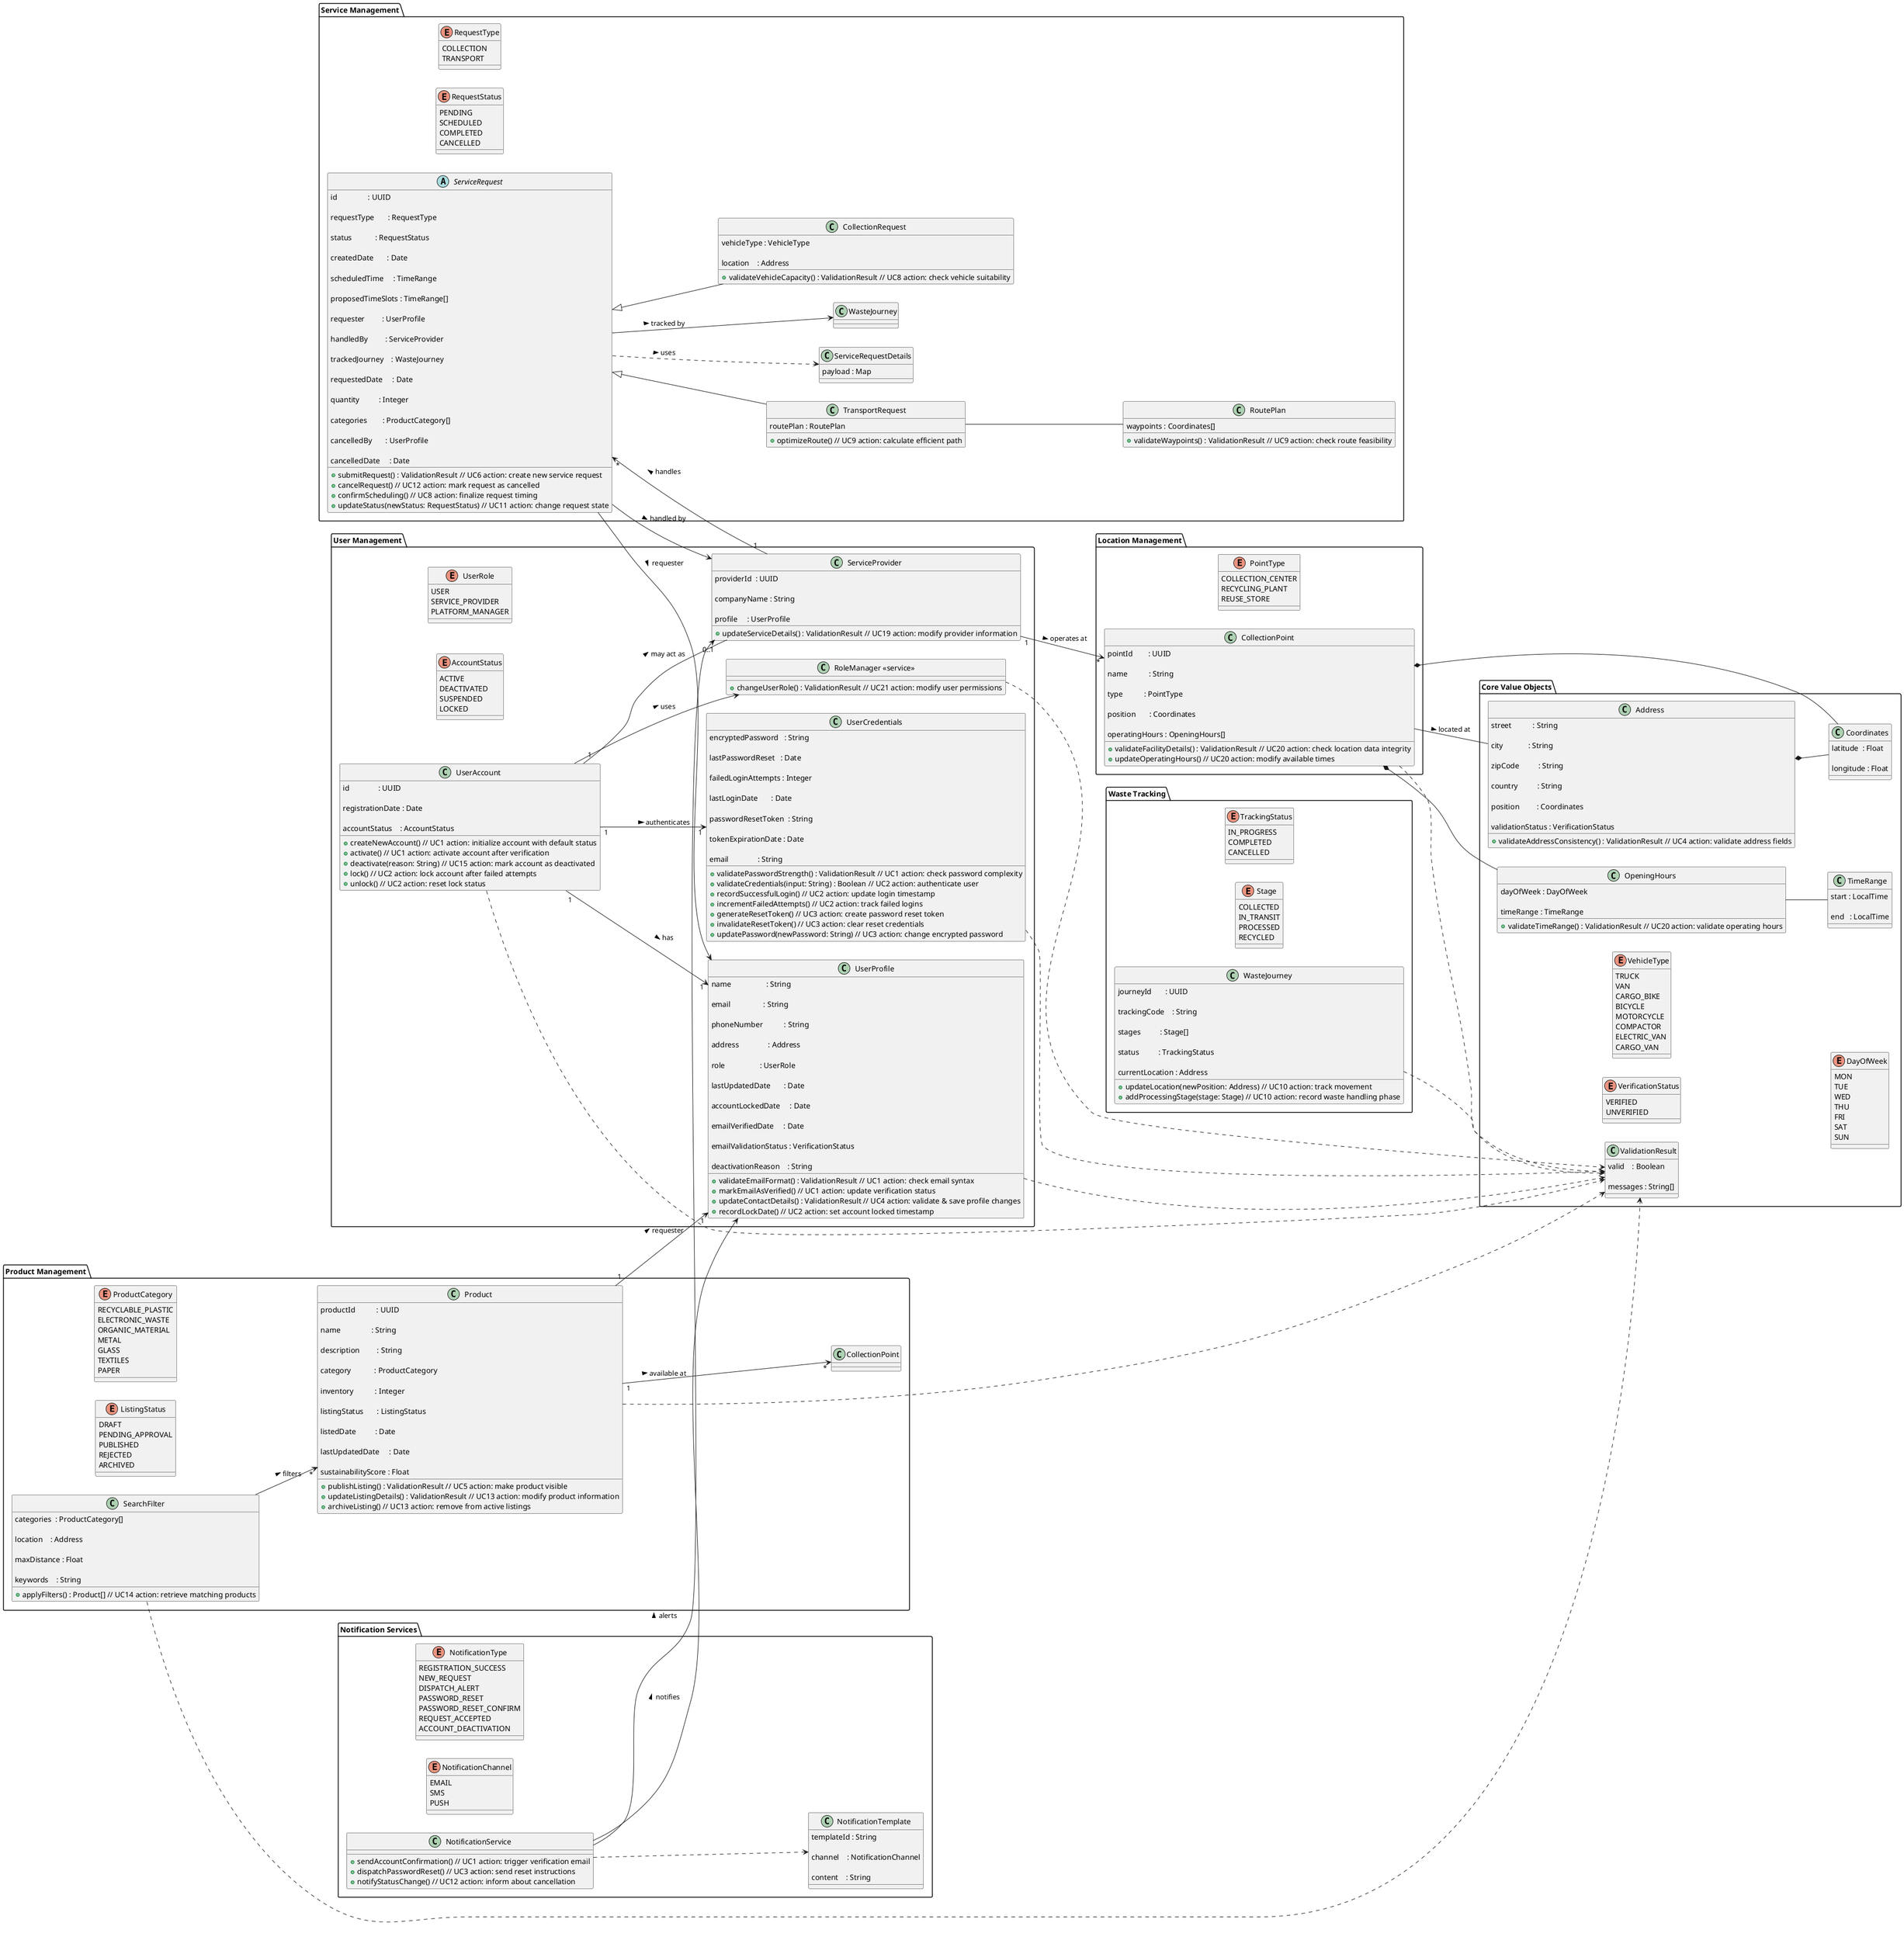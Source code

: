 @startuml
left to right direction
' ──────────────────────────────────────────────
'  CORE VALUE OBJECTS
' ──────────────────────────────────────────────
package "Core Value Objects" {
enum VerificationStatus {
VERIFIED
UNVERIFIED
}
enum VehicleType {
TRUCK
VAN
CARGO_BIKE
BICYCLE
MOTORCYCLE
COMPACTOR
ELECTRIC_VAN
CARGO_VAN
}
enum DayOfWeek {
MON
TUE
WED
THU
FRI
SAT
SUN
}
class ValidationResult {

valid    : Boolean

messages : String[]
}
class Coordinates {

latitude  : Float

longitude : Float
}
class Address {

street           : String

city             : String

zipCode          : String

country          : String

position         : Coordinates

validationStatus : VerificationStatus

+ validateAddressConsistency() : ValidationResult // UC4 action: validate address fields
}
class TimeRange {

start : LocalTime

end   : LocalTime
}
class OpeningHours {

dayOfWeek : DayOfWeek

timeRange : TimeRange

+ validateTimeRange() : ValidationResult // UC20 action: validate operating hours
}
Address *-- Coordinates
OpeningHours -- TimeRange
}
' ──────────────────────────────────────────────
'  USER MANAGEMENT
' ──────────────────────────────────────────────
package "User Management" {
enum UserRole {
USER
SERVICE_PROVIDER
PLATFORM_MANAGER
}
enum AccountStatus {
ACTIVE
DEACTIVATED
SUSPENDED
LOCKED
}
class UserAccount {

id               : UUID

registrationDate : Date

accountStatus    : AccountStatus

+ createNewAccount() // UC1 action: initialize account with default status
+ activate() // UC1 action: activate account after verification
+ deactivate(reason: String) // UC15 action: mark account as deactivated
+ lock() // UC2 action: lock account after failed attempts
+ unlock() // UC2 action: reset lock status
}
class UserProfile {

name                  : String

email                 : String

phoneNumber           : String

address               : Address

role                  : UserRole

lastUpdatedDate       : Date

accountLockedDate     : Date

emailVerifiedDate     : Date

emailValidationStatus : VerificationStatus

deactivationReason    : String

+ validateEmailFormat() : ValidationResult // UC1 action: check email syntax
+ markEmailAsVerified() // UC1 action: update verification status
+ updateContactDetails() : ValidationResult // UC4 action: validate & save profile changes
+ recordLockDate() // UC2 action: set account locked timestamp
}
class UserCredentials {

encryptedPassword   : String

lastPasswordReset   : Date

failedLoginAttempts : Integer

lastLoginDate       : Date

passwordResetToken  : String

tokenExpirationDate : Date

email               : String

+ validatePasswordStrength() : ValidationResult // UC1 action: check password complexity
+ validateCredentials(input: String) : Boolean // UC2 action: authenticate user
+ recordSuccessfulLogin() // UC2 action: update login timestamp
+ incrementFailedAttempts() // UC2 action: track failed logins
+ generateResetToken() // UC3 action: create password reset token
+ invalidateResetToken() // UC3 action: clear reset credentials
+ updatePassword(newPassword: String) // UC3 action: change encrypted password
}
class ServiceProvider {

providerId  : UUID

companyName : String

profile     : UserProfile

+ updateServiceDetails() : ValidationResult // UC19 action: modify provider information
}
class "RoleManager <<service>>" as RoleManager {
+ changeUserRole() : ValidationResult // UC21 action: modify user permissions
}
UserAccount ..> ValidationResult
UserProfile ..> ValidationResult
UserCredentials ..> ValidationResult
RoleManager ..> ValidationResult
UserAccount "1" --> "1" UserProfile : has >
UserAccount "1" --> "1" UserCredentials : authenticates >
UserAccount --> RoleManager : uses >
UserAccount "1" -- "0..1" ServiceProvider : may act as >
}
' ──────────────────────────────────────────────
'  SERVICE MANAGEMENT
' ──────────────────────────────────────────────
package "Service Management" {
enum RequestType {
COLLECTION
TRANSPORT
}
enum RequestStatus {
PENDING
SCHEDULED
COMPLETED
CANCELLED
}
abstract class ServiceRequest {

id                : UUID

requestType       : RequestType

status            : RequestStatus

createdDate       : Date

scheduledTime     : TimeRange

proposedTimeSlots : TimeRange[]

requester         : UserProfile

handledBy         : ServiceProvider

trackedJourney    : WasteJourney

requestedDate     : Date

quantity          : Integer

categories        : ProductCategory[]

cancelledBy       : UserProfile

cancelledDate     : Date

+ submitRequest() : ValidationResult // UC6 action: create new service request
+ cancelRequest() // UC12 action: mark request as cancelled
+ confirmScheduling() // UC8 action: finalize request timing
+ updateStatus(newStatus: RequestStatus) // UC11 action: change request state
}
class CollectionRequest extends ServiceRequest {

vehicleType : VehicleType

location    : Address

+ validateVehicleCapacity() : ValidationResult // UC8 action: check vehicle suitability
}
class TransportRequest extends ServiceRequest {

routePlan : RoutePlan

+ optimizeRoute() // UC9 action: calculate efficient path
}
class ServiceRequestDetails {

payload : Map
}
ServiceRequest ..> ServiceRequestDetails : uses >
class RoutePlan {

waypoints : Coordinates[]

+ validateWaypoints() : ValidationResult // UC9 action: check route feasibility
}
ServiceProvider "1" --> "*" ServiceRequest : handles >

TransportRequest -- RoutePlan
ServiceRequest --> WasteJourney : tracked by >
ServiceRequest --> UserProfile : requester >
ServiceRequest --> ServiceProvider : handled by >
}
' ──────────────────────────────────────────────
'  WASTE TRACKING
' ──────────────────────────────────────────────
package "Waste Tracking" {
enum TrackingStatus {
IN_PROGRESS
COMPLETED
CANCELLED
}
enum Stage {
COLLECTED
IN_TRANSIT
PROCESSED
RECYCLED
}
class WasteJourney {

journeyId       : UUID

trackingCode    : String

stages          : Stage[]

status          : TrackingStatus

currentLocation : Address

+ updateLocation(newPosition: Address) // UC10 action: track movement
+ addProcessingStage(stage: Stage) // UC10 action: record waste handling phase
}
WasteJourney ..> ValidationResult
}
' ──────────────────────────────────────────────
'  PRODUCT MANAGEMENT
' ──────────────────────────────────────────────
package "Product Management" {
enum ProductCategory {
RECYCLABLE_PLASTIC
ELECTRONIC_WASTE
ORGANIC_MATERIAL
METAL
GLASS
TEXTILES
PAPER
}
enum ListingStatus {
DRAFT
PENDING_APPROVAL
PUBLISHED
REJECTED
ARCHIVED
}
class Product {

productId           : UUID

name                : String

description         : String

category            : ProductCategory

inventory           : Integer

listingStatus       : ListingStatus

listedDate          : Date

lastUpdatedDate     : Date

sustainabilityScore : Float

+ publishListing() : ValidationResult // UC5 action: make product visible
+ updateListingDetails() : ValidationResult // UC13 action: modify product information
+ archiveListing() // UC13 action: remove from active listings
}
class SearchFilter {

categories  : ProductCategory[]

location    : Address

maxDistance : Float

keywords    : String

+ applyFilters() : Product[] // UC14 action: retrieve matching products
}
Product ..> ValidationResult
SearchFilter ..> ValidationResult
Product "1" --> "*" CollectionPoint : available at >
Product "1" --> "1" UserProfile      : requester >
SearchFilter --> "*" Product            : filters >
}
' ──────────────────────────────────────────────
'  LOCATION MANAGEMENT
' ──────────────────────────────────────────────
package "Location Management" {
enum PointType {
COLLECTION_CENTER
RECYCLING_PLANT
REUSE_STORE
}
class CollectionPoint {

pointId        : UUID

name           : String

type           : PointType

position       : Coordinates

operatingHours : OpeningHours[]

+ validateFacilityDetails() : ValidationResult // UC20 action: check location data integrity
+ updateOperatingHours() // UC20 action: modify available times
}
CollectionPoint ..> ValidationResult
CollectionPoint *-- Coordinates
CollectionPoint *-- OpeningHours
CollectionPoint -- Address : located at >
ServiceProvider "1" --> "*" CollectionPoint : operates at >
}
' ──────────────────────────────────────────────
'  NOTIFICATION SERVICES
' ──────────────────────────────────────────────
package "Notification Services" {
enum NotificationType {
REGISTRATION_SUCCESS
NEW_REQUEST
DISPATCH_ALERT
PASSWORD_RESET
PASSWORD_RESET_CONFIRM
REQUEST_ACCEPTED
ACCOUNT_DEACTIVATION
}
enum NotificationChannel{
EMAIL
SMS
PUSH
}
class NotificationTemplate {

templateId : String

channel    : NotificationChannel

content    : String
}
class NotificationService {
+ sendAccountConfirmation() // UC1 action: trigger verification email
+ dispatchPasswordReset() // UC3 action: send reset instructions
+ notifyStatusChange() // UC12 action: inform about cancellation
}
NotificationService ..> NotificationTemplate
NotificationService --> UserProfile     : notifies >
NotificationService --> ServiceProvider : alerts >
}
@enduml